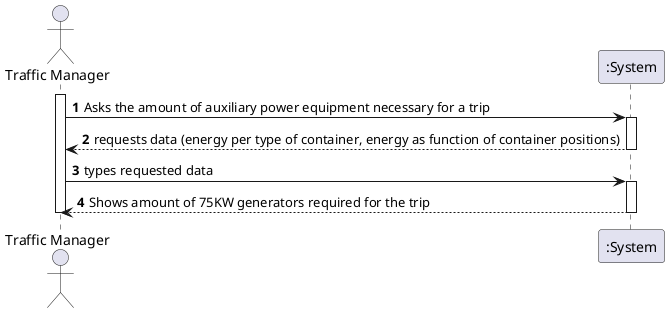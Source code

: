 @startuml
'https://plantuml.com/sequence-diagram

autonumber

actor "Traffic Manager" as TM

activate TM
TM -> ":System" : Asks the amount of auxiliary power equipment necessary for a trip

activate ":System"
":System" --> "TM" : requests data (energy per type of container, energy as function of container positions)
deactivate ":System"

TM -> ":System" : types requested data

activate ":System"
":System" --> "TM" : Shows amount of 75KW generators required for the trip
deactivate ":System"

deactivate TM

@enduml